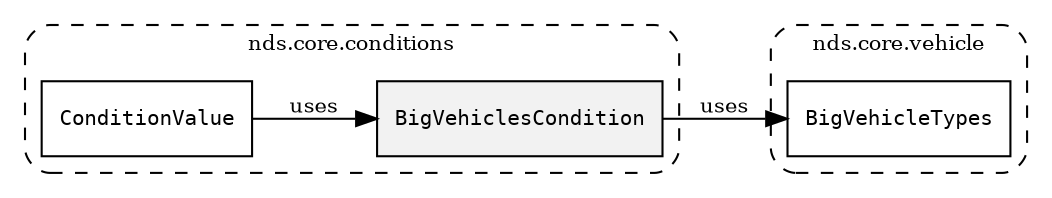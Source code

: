 /**
 * This dot file creates symbol collaboration diagram for BigVehiclesCondition.
 */
digraph ZSERIO
{
    node [shape=box, fontsize=10];
    rankdir="LR";
    fontsize=10;
    tooltip="BigVehiclesCondition collaboration diagram";

    subgraph "cluster_nds.core.conditions"
    {
        style="dashed, rounded";
        label="nds.core.conditions";
        tooltip="Package nds.core.conditions";
        href="../../../content/packages/nds.core.conditions.html#Package-nds-core-conditions";
        target="_parent";

        "BigVehiclesCondition" [style="filled", fillcolor="#0000000D", target="_parent", label=<<font face="monospace"><table align="center" border="0" cellspacing="0" cellpadding="0"><tr><td href="../../../content/packages/nds.core.conditions.html#Structure-BigVehiclesCondition" title="Structure defined in nds.core.conditions">BigVehiclesCondition</td></tr></table></font>>];
        "ConditionValue" [target="_parent", label=<<font face="monospace"><table align="center" border="0" cellspacing="0" cellpadding="0"><tr><td href="../../../content/packages/nds.core.conditions.html#Choice-ConditionValue" title="Choice defined in nds.core.conditions">ConditionValue</td></tr></table></font>>];
    }

    subgraph "cluster_nds.core.vehicle"
    {
        style="dashed, rounded";
        label="nds.core.vehicle";
        tooltip="Package nds.core.vehicle";
        href="../../../content/packages/nds.core.vehicle.html#Package-nds-core-vehicle";
        target="_parent";

        "BigVehicleTypes" [target="_parent", label=<<font face="monospace"><table align="center" border="0" cellspacing="0" cellpadding="0"><tr><td href="../../../content/packages/nds.core.vehicle.html#Bitmask-BigVehicleTypes" title="Bitmask defined in nds.core.vehicle">BigVehicleTypes</td></tr></table></font>>];
    }

    "BigVehiclesCondition" -> "BigVehicleTypes" [label="uses", fontsize=10];
    "ConditionValue" -> "BigVehiclesCondition" [label="uses", fontsize=10];
}

